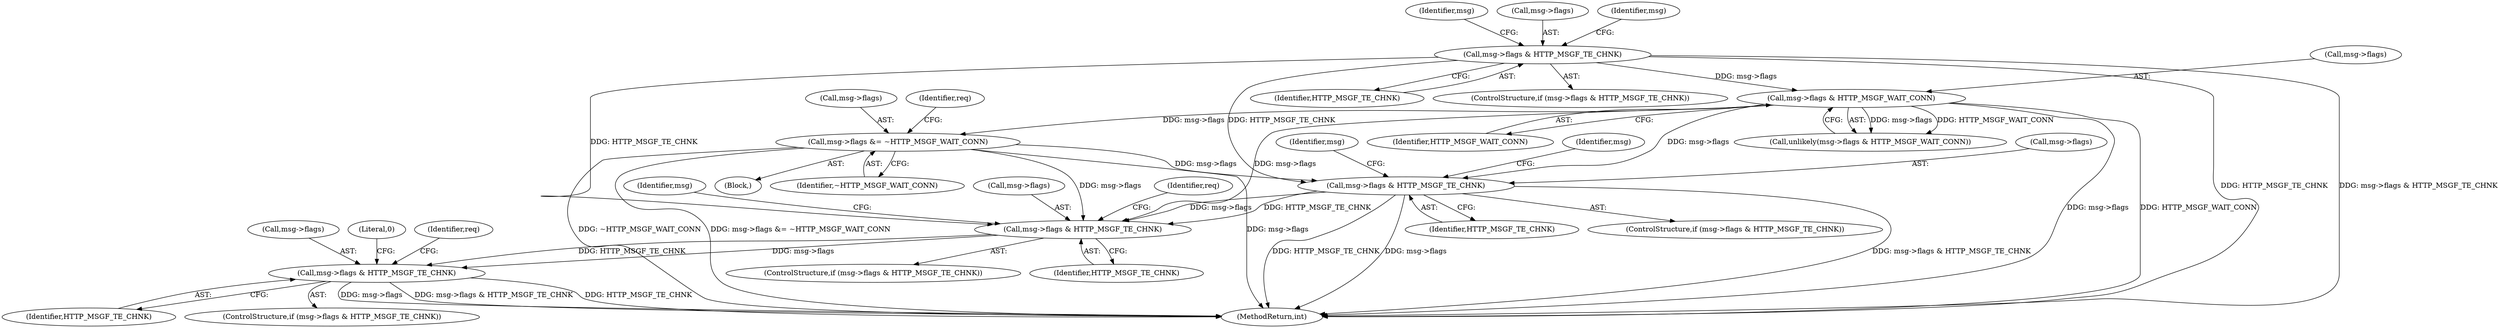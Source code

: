 digraph "0_haproxy_b4d05093bc89f71377230228007e69a1434c1a0c_0@pointer" {
"1000277" [label="(Call,msg->flags &= ~HTTP_MSGF_WAIT_CONN)"];
"1000253" [label="(Call,msg->flags & HTTP_MSGF_WAIT_CONN)"];
"1000235" [label="(Call,msg->flags & HTTP_MSGF_TE_CHNK)"];
"1000339" [label="(Call,msg->flags & HTTP_MSGF_TE_CHNK)"];
"1000751" [label="(Call,msg->flags & HTTP_MSGF_TE_CHNK)"];
"1000759" [label="(Call,msg->flags & HTTP_MSGF_TE_CHNK)"];
"1000761" [label="(Identifier,msg)"];
"1000343" [label="(Identifier,HTTP_MSGF_TE_CHNK)"];
"1000751" [label="(Call,msg->flags & HTTP_MSGF_TE_CHNK)"];
"1000763" [label="(Identifier,HTTP_MSGF_TE_CHNK)"];
"1000283" [label="(Identifier,req)"];
"1000277" [label="(Call,msg->flags &= ~HTTP_MSGF_WAIT_CONN)"];
"1000757" [label="(Identifier,req)"];
"1000235" [label="(Call,msg->flags & HTTP_MSGF_TE_CHNK)"];
"1000340" [label="(Call,msg->flags)"];
"1000242" [label="(Identifier,msg)"];
"1000278" [label="(Call,msg->flags)"];
"1000770" [label="(Literal,0)"];
"1000253" [label="(Call,msg->flags & HTTP_MSGF_WAIT_CONN)"];
"1000236" [label="(Call,msg->flags)"];
"1000258" [label="(Block,)"];
"1000766" [label="(Identifier,req)"];
"1000759" [label="(Call,msg->flags & HTTP_MSGF_TE_CHNK)"];
"1001006" [label="(MethodReturn,int)"];
"1000254" [label="(Call,msg->flags)"];
"1000346" [label="(Identifier,msg)"];
"1000760" [label="(Call,msg->flags)"];
"1000257" [label="(Identifier,HTTP_MSGF_WAIT_CONN)"];
"1000281" [label="(Identifier,~HTTP_MSGF_WAIT_CONN)"];
"1000339" [label="(Call,msg->flags & HTTP_MSGF_TE_CHNK)"];
"1000352" [label="(Identifier,msg)"];
"1000239" [label="(Identifier,HTTP_MSGF_TE_CHNK)"];
"1000752" [label="(Call,msg->flags)"];
"1000252" [label="(Call,unlikely(msg->flags & HTTP_MSGF_WAIT_CONN))"];
"1000234" [label="(ControlStructure,if (msg->flags & HTTP_MSGF_TE_CHNK))"];
"1000248" [label="(Identifier,msg)"];
"1000338" [label="(ControlStructure,if (msg->flags & HTTP_MSGF_TE_CHNK))"];
"1000758" [label="(ControlStructure,if (msg->flags & HTTP_MSGF_TE_CHNK))"];
"1000755" [label="(Identifier,HTTP_MSGF_TE_CHNK)"];
"1000750" [label="(ControlStructure,if (msg->flags & HTTP_MSGF_TE_CHNK))"];
"1000277" -> "1000258"  [label="AST: "];
"1000277" -> "1000281"  [label="CFG: "];
"1000278" -> "1000277"  [label="AST: "];
"1000281" -> "1000277"  [label="AST: "];
"1000283" -> "1000277"  [label="CFG: "];
"1000277" -> "1001006"  [label="DDG: msg->flags"];
"1000277" -> "1001006"  [label="DDG: ~HTTP_MSGF_WAIT_CONN"];
"1000277" -> "1001006"  [label="DDG: msg->flags &= ~HTTP_MSGF_WAIT_CONN"];
"1000253" -> "1000277"  [label="DDG: msg->flags"];
"1000277" -> "1000339"  [label="DDG: msg->flags"];
"1000277" -> "1000751"  [label="DDG: msg->flags"];
"1000253" -> "1000252"  [label="AST: "];
"1000253" -> "1000257"  [label="CFG: "];
"1000254" -> "1000253"  [label="AST: "];
"1000257" -> "1000253"  [label="AST: "];
"1000252" -> "1000253"  [label="CFG: "];
"1000253" -> "1001006"  [label="DDG: msg->flags"];
"1000253" -> "1001006"  [label="DDG: HTTP_MSGF_WAIT_CONN"];
"1000253" -> "1000252"  [label="DDG: msg->flags"];
"1000253" -> "1000252"  [label="DDG: HTTP_MSGF_WAIT_CONN"];
"1000235" -> "1000253"  [label="DDG: msg->flags"];
"1000253" -> "1000339"  [label="DDG: msg->flags"];
"1000253" -> "1000751"  [label="DDG: msg->flags"];
"1000235" -> "1000234"  [label="AST: "];
"1000235" -> "1000239"  [label="CFG: "];
"1000236" -> "1000235"  [label="AST: "];
"1000239" -> "1000235"  [label="AST: "];
"1000242" -> "1000235"  [label="CFG: "];
"1000248" -> "1000235"  [label="CFG: "];
"1000235" -> "1001006"  [label="DDG: HTTP_MSGF_TE_CHNK"];
"1000235" -> "1001006"  [label="DDG: msg->flags & HTTP_MSGF_TE_CHNK"];
"1000235" -> "1000339"  [label="DDG: HTTP_MSGF_TE_CHNK"];
"1000235" -> "1000751"  [label="DDG: HTTP_MSGF_TE_CHNK"];
"1000339" -> "1000338"  [label="AST: "];
"1000339" -> "1000343"  [label="CFG: "];
"1000340" -> "1000339"  [label="AST: "];
"1000343" -> "1000339"  [label="AST: "];
"1000346" -> "1000339"  [label="CFG: "];
"1000352" -> "1000339"  [label="CFG: "];
"1000339" -> "1001006"  [label="DDG: msg->flags & HTTP_MSGF_TE_CHNK"];
"1000339" -> "1001006"  [label="DDG: HTTP_MSGF_TE_CHNK"];
"1000339" -> "1001006"  [label="DDG: msg->flags"];
"1000339" -> "1000751"  [label="DDG: msg->flags"];
"1000339" -> "1000751"  [label="DDG: HTTP_MSGF_TE_CHNK"];
"1000751" -> "1000750"  [label="AST: "];
"1000751" -> "1000755"  [label="CFG: "];
"1000752" -> "1000751"  [label="AST: "];
"1000755" -> "1000751"  [label="AST: "];
"1000757" -> "1000751"  [label="CFG: "];
"1000761" -> "1000751"  [label="CFG: "];
"1000751" -> "1000759"  [label="DDG: msg->flags"];
"1000751" -> "1000759"  [label="DDG: HTTP_MSGF_TE_CHNK"];
"1000759" -> "1000758"  [label="AST: "];
"1000759" -> "1000763"  [label="CFG: "];
"1000760" -> "1000759"  [label="AST: "];
"1000763" -> "1000759"  [label="AST: "];
"1000766" -> "1000759"  [label="CFG: "];
"1000770" -> "1000759"  [label="CFG: "];
"1000759" -> "1001006"  [label="DDG: msg->flags"];
"1000759" -> "1001006"  [label="DDG: msg->flags & HTTP_MSGF_TE_CHNK"];
"1000759" -> "1001006"  [label="DDG: HTTP_MSGF_TE_CHNK"];
}

